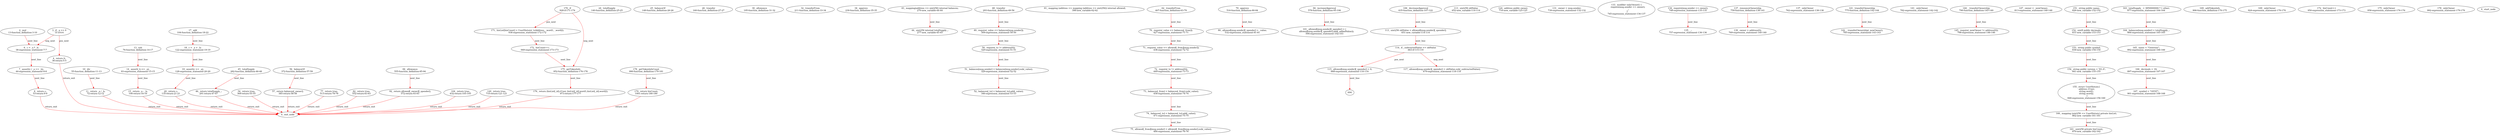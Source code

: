 digraph  {
13 [label="2_ mul\n13-function_definition-3-10", type_label=function_definition];
31 [label="3_ if__a == 0\n31-if-4-6", type_label=if];
36 [label="4_ return 0;\n36-return-5-5", type_label=return];
38 [label="6_ c = _a * _b;\n38-expression_statement-7-7", type_label=expression_statement];
44 [label="7_ assert(c / _a == _b);\n44-expression_statement-8-8", type_label=expression_statement];
53 [label="8_ return c;\n53-return-9-9", type_label=return];
55 [label="10_ div\n55-function_definition-11-13", type_label=function_definition];
72 [label="11_ return _a / _b;\n72-return-12-12", type_label=return];
76 [label="13_ sub\n76-function_definition-14-17", type_label=function_definition];
93 [label="14_ assert(_b <= _a);\n93-expression_statement-15-15", type_label=expression_statement];
100 [label="15_ return _a - _b;\n100-return-16-16", type_label=return];
104 [label="17_ add\n104-function_definition-18-22", type_label=function_definition];
122 [label="18_ c = _a + _b;\n122-expression_statement-19-19", type_label=expression_statement];
128 [label="19_ assert(c >= _a);\n128-expression_statement-20-20", type_label=expression_statement];
135 [label="20_ return c;\n135-return-21-21", type_label=return];
140 [label="24_ totalSupply\n140-function_definition-25-25", type_label=function_definition];
148 [label="25_ balanceOf\n148-function_definition-26-26", type_label=function_definition];
160 [label="26_ transfer\n160-function_definition-27-27", type_label=function_definition];
195 [label="30_ allowance\n195-function_definition-31-32", type_label=function_definition];
211 [label="32_ transferFrom\n211-function_definition-33-34", type_label=function_definition];
230 [label="34_ approve\n230-function_definition-35-35", type_label=function_definition];
270 [label="43_ mapping(address => uint256) internal balances;\n270-new_variable-44-44", type_label=new_variable];
277 [label="44_ uint256 internal totalSupply_;\n277-new_variable-45-45", type_label=new_variable];
282 [label="45_ totalSupply\n282-function_definition-46-48", type_label=function_definition];
291 [label="46_ return totalSupply_;\n291-return-47-47", type_label=return];
293 [label="48_ transfer\n293-function_definition-49-56", type_label=function_definition];
309 [label="49_ require(_value <= balances[msg.sender]);\n309-expression_statement-50-50", type_label=expression_statement];
320 [label="50_ require(_to != address(0));\n320-expression_statement-51-51", type_label=expression_statement];
329 [label="51_ balances[msg.sender] = balances[msg.sender].sub(_value);\n329-expression_statement-52-52", type_label=expression_statement];
346 [label="52_ balances[_to] = balances[_to].add(_value);\n346-expression_statement-53-53", type_label=expression_statement];
369 [label="54_ return true;\n369-return-55-55", type_label=return];
372 [label="56_ balanceOf\n372-function_definition-57-59", type_label=function_definition];
385 [label="57_ return balances[_owner];\n385-return-58-58", type_label=return];
398 [label="61_ mapping (address => mapping (address => uint256)) internal allowed;\n398-new_variable-62-62", type_label=new_variable];
407 [label="62_ transferFrom\n407-function_definition-63-79", type_label=function_definition];
427 [label="70_ require(_value <= balances[_from]);\n427-expression_statement-71-71", type_label=expression_statement];
436 [label="71_ require(_value <= allowed[_from][msg.sender]);\n436-expression_statement-72-72", type_label=expression_statement];
449 [label="72_ require(_to != address(0));\n449-expression_statement-73-73", type_label=expression_statement];
458 [label="73_ balances[_from] = balances[_from].sub(_value);\n458-expression_statement-74-74", type_label=expression_statement];
471 [label="74_ balances[_to] = balances[_to].add(_value);\n471-expression_statement-75-75", type_label=expression_statement];
484 [label="75_ allowed[_from][msg.sender] = allowed[_from][msg.sender].sub(_value);\n484-expression_statement-76-76", type_label=expression_statement];
513 [label="77_ return true;\n513-return-78-78", type_label=return];
516 [label="79_ approve\n516-function_definition-80-84", type_label=function_definition];
532 [label="80_ allowed[msg.sender][_spender] = _value;\n532-expression_statement-81-81", type_label=expression_statement];
552 [label="82_ return true;\n552-return-83-83", type_label=return];
555 [label="84_ allowance\n555-function_definition-85-94", type_label=function_definition];
572 [label="92_ return allowed[_owner][_spender];\n572-return-93-93", type_label=return];
578 [label="94_ increaseApproval\n578-function_definition-95-106", type_label=function_definition];
594 [label="101_ allowed[msg.sender][_spender] = (\n      allowed[msg.sender][_spender].add(_addedValue));\n594-expression_statement-102-103", type_label=expression_statement];
632 [label="104_ return true;\n632-return-105-105", type_label=return];
635 [label="106_ decreaseApproval\n635-function_definition-107-122", type_label=function_definition];
651 [label="113_ uint256 oldValue = allowed[msg.sender][_spender];\n651-new_variable-114-114", type_label=new_variable];
652 [label="113_ uint256 oldValue\n652-new_variable-114-114", type_label=new_variable];
663 [label="114_ if__subtractedValue >= oldValue\n663-if-115-119", type_label=if];
668 [label="115_ allowed[msg.sender][_spender] = 0;\n668-expression_statement-116-116", type_label=expression_statement];
679 [label="117_ allowed[msg.sender][_spender] = oldValue.sub(_subtractedValue);\n679-expression_statement-118-118", type_label=expression_statement];
710 [label="120_ return true;\n710-return-121-121", type_label=return];
716 [label="124_ address public owner;\n716-new_variable-125-125", type_label=new_variable];
739 [label="131_ owner = msg.sender;\n739-expression_statement-132-132", type_label=expression_statement];
745 [label="133_ modifier onlyOwner() {\n    require(msg.sender == owner);\n    _;\n  }\n745-expression_statement-134-137", type_label=expression_statement];
748 [label="134_ require(msg.sender == owner);\n748-expression_statement-135-135", type_label=expression_statement];
757 [label="135_ _;\n757-expression_statement-136-136", type_label=expression_statement];
759 [label="137_ renounceOwnership\n759-function_definition-138-141", type_label=function_definition];
762 [label="137_ onlyOwner\n762-expression_statement-138-138", type_label=expression_statement];
769 [label="139_ owner = address(0);\n769-expression_statement-140-140", type_label=expression_statement];
775 [label="141_ transferOwnership\n775-function_definition-142-144", type_label=function_definition];
782 [label="141_ onlyOwner\n782-expression_statement-142-142", type_label=expression_statement];
785 [label="142_ _transferOwnership(_newOwner);\n785-expression_statement-143-143", type_label=expression_statement];
790 [label="144_ _transferOwnership\n790-function_definition-145-149", type_label=function_definition];
798 [label="145_ require(_newOwner != address(0));\n798-expression_statement-146-146", type_label=expression_statement];
813 [label="147_ owner = _newOwner;\n813-expression_statement-148-148", type_label=expression_statement];
826 [label="151_ string public name;\n826-new_variable-152-152", type_label=new_variable];
831 [label="152_ uint8 public decimals;\n831-new_variable-153-153", type_label=new_variable];
836 [label="153_ string public symbol;\n836-new_variable-154-154", type_label=new_variable];
841 [label="154_ string public version = 'H1.0';\n841-new_variable-155-155", type_label=new_variable];
848 [label="155_ struct UserHistory{\n    address rUser;   \n    string word1;    \n    string word2;    \n  }\n848-expression_statement-156-160", type_label=expression_statement];
862 [label="160_ mapping (uint256 => UserHistory) private hisList;\n862-new_variable-161-161", type_label=new_variable];
870 [label="161_ uint256 private hisCount;\n870-new_variable-162-162", type_label=new_variable];
877 [label="163_ totalSupply_ = 3850000000 * 1 ether;\n877-expression_statement-164-164", type_label=expression_statement];
884 [label="164_ balances[msg.sender] = totalSupply_;\n884-expression_statement-165-165", type_label=expression_statement];
892 [label="165_ name = \"Gentrion\";\n892-expression_statement-166-166", type_label=expression_statement];
897 [label="166_ decimals = 18;\n897-expression_statement-167-167", type_label=expression_statement];
901 [label="167_ symbol = \"GENT\";\n901-expression_statement-168-168", type_label=expression_statement];
906 [label="169_ addTokenInfo\n906-function_definition-170-175", type_label=function_definition];
924 [label="169_ onlyOwner\n924-expression_statement-170-170", type_label=expression_statement];
928 [label="170_ if\n928-if-171-174", type_label=if];
936 [label="171_ hisList[hisCount] = UserHistory(_toAddress, _word1, _word2);\n936-expression_statement-172-172", type_label=expression_statement];
949 [label="172_ hisCount++;\n949-expression_statement-173-173", type_label=expression_statement];
950 [label="172_ hisCount++\n950-expression_statement-173-173", type_label=expression_statement];
952 [label="175_ getTokenInfo\n952-function_definition-176-178", type_label=function_definition];
958 [label="175_ onlyOwner\n958-expression_statement-176-176", type_label=expression_statement];
973 [label="176_ return (hisList[_id].rUser, hisList[_id].word1,hisList[_id].word2);\n973-return-177-177", type_label=return];
990 [label="178_ getTokenInfoCount\n990-function_definition-179-181", type_label=function_definition];
992 [label="178_ onlyOwner\n992-expression_statement-179-179", type_label=expression_statement];
1001 [label="179_ return hisCount;\n1001-return-180-180", type_label=return];
1 [label="0_ start_node", type_label=start];
2 [label="0_ exit_node", type_label=exit];
694;
13 -> 38  [color=red, controlflow_type=next_line, edge_type=CFG_edge, key=0, label=next_line];
31 -> 36  [color=red, controlflow_type=pos_next, edge_type=CFG_edge, key=0, label=pos_next];
31 -> 38  [color=red, controlflow_type=neg_next, edge_type=CFG_edge, key=0, label=neg_next];
36 -> 2  [color=red, controlflow_type=return_exit, edge_type=CFG_edge, key=0, label=return_exit];
38 -> 44  [color=red, controlflow_type=next_line, edge_type=CFG_edge, key=0, label=next_line];
44 -> 53  [color=red, controlflow_type=next_line, edge_type=CFG_edge, key=0, label=next_line];
53 -> 2  [color=red, controlflow_type=return_exit, edge_type=CFG_edge, key=0, label=return_exit];
55 -> 72  [color=red, controlflow_type=next_line, edge_type=CFG_edge, key=0, label=next_line];
72 -> 2  [color=red, controlflow_type=return_exit, edge_type=CFG_edge, key=0, label=return_exit];
76 -> 93  [color=red, controlflow_type=next_line, edge_type=CFG_edge, key=0, label=next_line];
93 -> 100  [color=red, controlflow_type=next_line, edge_type=CFG_edge, key=0, label=next_line];
100 -> 2  [color=red, controlflow_type=return_exit, edge_type=CFG_edge, key=0, label=return_exit];
104 -> 122  [color=red, controlflow_type=next_line, edge_type=CFG_edge, key=0, label=next_line];
122 -> 128  [color=red, controlflow_type=next_line, edge_type=CFG_edge, key=0, label=next_line];
128 -> 135  [color=red, controlflow_type=next_line, edge_type=CFG_edge, key=0, label=next_line];
135 -> 2  [color=red, controlflow_type=return_exit, edge_type=CFG_edge, key=0, label=return_exit];
270 -> 277  [color=red, controlflow_type=next_line, edge_type=CFG_edge, key=0, label=next_line];
282 -> 291  [color=red, controlflow_type=next_line, edge_type=CFG_edge, key=0, label=next_line];
291 -> 2  [color=red, controlflow_type=return_exit, edge_type=CFG_edge, key=0, label=return_exit];
293 -> 309  [color=red, controlflow_type=next_line, edge_type=CFG_edge, key=0, label=next_line];
309 -> 320  [color=red, controlflow_type=next_line, edge_type=CFG_edge, key=0, label=next_line];
320 -> 329  [color=red, controlflow_type=next_line, edge_type=CFG_edge, key=0, label=next_line];
329 -> 346  [color=red, controlflow_type=next_line, edge_type=CFG_edge, key=0, label=next_line];
369 -> 2  [color=red, controlflow_type=return_exit, edge_type=CFG_edge, key=0, label=return_exit];
372 -> 385  [color=red, controlflow_type=next_line, edge_type=CFG_edge, key=0, label=next_line];
385 -> 2  [color=red, controlflow_type=return_exit, edge_type=CFG_edge, key=0, label=return_exit];
407 -> 427  [color=red, controlflow_type=next_line, edge_type=CFG_edge, key=0, label=next_line];
427 -> 436  [color=red, controlflow_type=next_line, edge_type=CFG_edge, key=0, label=next_line];
436 -> 449  [color=red, controlflow_type=next_line, edge_type=CFG_edge, key=0, label=next_line];
449 -> 458  [color=red, controlflow_type=next_line, edge_type=CFG_edge, key=0, label=next_line];
458 -> 471  [color=red, controlflow_type=next_line, edge_type=CFG_edge, key=0, label=next_line];
471 -> 484  [color=red, controlflow_type=next_line, edge_type=CFG_edge, key=0, label=next_line];
513 -> 2  [color=red, controlflow_type=return_exit, edge_type=CFG_edge, key=0, label=return_exit];
516 -> 532  [color=red, controlflow_type=next_line, edge_type=CFG_edge, key=0, label=next_line];
552 -> 2  [color=red, controlflow_type=return_exit, edge_type=CFG_edge, key=0, label=return_exit];
555 -> 572  [color=red, controlflow_type=next_line, edge_type=CFG_edge, key=0, label=next_line];
572 -> 2  [color=red, controlflow_type=return_exit, edge_type=CFG_edge, key=0, label=return_exit];
578 -> 594  [color=red, controlflow_type=next_line, edge_type=CFG_edge, key=0, label=next_line];
632 -> 2  [color=red, controlflow_type=return_exit, edge_type=CFG_edge, key=0, label=return_exit];
635 -> 651  [color=red, controlflow_type=next_line, edge_type=CFG_edge, key=0, label=next_line];
651 -> 663  [color=red, controlflow_type=next_line, edge_type=CFG_edge, key=0, label=next_line];
663 -> 668  [color=red, controlflow_type=pos_next, edge_type=CFG_edge, key=0, label=pos_next];
663 -> 679  [color=red, controlflow_type=neg_next, edge_type=CFG_edge, key=0, label=neg_next];
668 -> 694  [color=red, controlflow_type=next_line, edge_type=CFG_edge, key=0, label=next_line];
710 -> 2  [color=red, controlflow_type=return_exit, edge_type=CFG_edge, key=0, label=return_exit];
748 -> 757  [color=red, controlflow_type=next_line, edge_type=CFG_edge, key=0, label=next_line];
759 -> 769  [color=red, controlflow_type=next_line, edge_type=CFG_edge, key=0, label=next_line];
775 -> 785  [color=red, controlflow_type=next_line, edge_type=CFG_edge, key=0, label=next_line];
790 -> 798  [color=red, controlflow_type=next_line, edge_type=CFG_edge, key=0, label=next_line];
826 -> 831  [color=red, controlflow_type=next_line, edge_type=CFG_edge, key=0, label=next_line];
831 -> 836  [color=red, controlflow_type=next_line, edge_type=CFG_edge, key=0, label=next_line];
836 -> 841  [color=red, controlflow_type=next_line, edge_type=CFG_edge, key=0, label=next_line];
841 -> 848  [color=red, controlflow_type=next_line, edge_type=CFG_edge, key=0, label=next_line];
848 -> 862  [color=red, controlflow_type=next_line, edge_type=CFG_edge, key=0, label=next_line];
862 -> 870  [color=red, controlflow_type=next_line, edge_type=CFG_edge, key=0, label=next_line];
877 -> 884  [color=red, controlflow_type=next_line, edge_type=CFG_edge, key=0, label=next_line];
884 -> 892  [color=red, controlflow_type=next_line, edge_type=CFG_edge, key=0, label=next_line];
892 -> 897  [color=red, controlflow_type=next_line, edge_type=CFG_edge, key=0, label=next_line];
897 -> 901  [color=red, controlflow_type=next_line, edge_type=CFG_edge, key=0, label=next_line];
928 -> 936  [color=red, controlflow_type=pos_next, edge_type=CFG_edge, key=0, label=pos_next];
928 -> 952  [color=red, controlflow_type=neg_next, edge_type=CFG_edge, key=0, label=neg_next];
936 -> 949  [color=red, controlflow_type=next_line, edge_type=CFG_edge, key=0, label=next_line];
949 -> 952  [color=red, controlflow_type=next_line, edge_type=CFG_edge, key=0, label=next_line];
952 -> 973  [color=red, controlflow_type=next_line, edge_type=CFG_edge, key=0, label=next_line];
973 -> 2  [color=red, controlflow_type=return_exit, edge_type=CFG_edge, key=0, label=return_exit];
990 -> 1001  [color=red, controlflow_type=next_line, edge_type=CFG_edge, key=0, label=next_line];
1001 -> 2  [color=red, controlflow_type=return_exit, edge_type=CFG_edge, key=0, label=return_exit];
}
